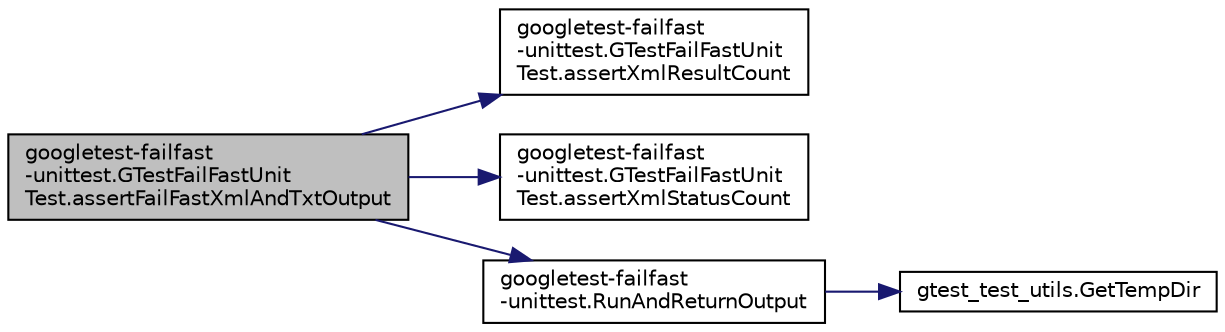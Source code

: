 digraph "googletest-failfast-unittest.GTestFailFastUnitTest.assertFailFastXmlAndTxtOutput"
{
 // LATEX_PDF_SIZE
  bgcolor="transparent";
  edge [fontname="Helvetica",fontsize="10",labelfontname="Helvetica",labelfontsize="10"];
  node [fontname="Helvetica",fontsize="10",shape=record];
  rankdir="LR";
  Node1 [label="googletest-failfast\l-unittest.GTestFailFastUnit\lTest.assertFailFastXmlAndTxtOutput",height=0.2,width=0.4,color="black", fillcolor="grey75", style="filled", fontcolor="black",tooltip=" "];
  Node1 -> Node2 [color="midnightblue",fontsize="10",style="solid",fontname="Helvetica"];
  Node2 [label="googletest-failfast\l-unittest.GTestFailFastUnit\lTest.assertXmlResultCount",height=0.2,width=0.4,color="black",URL="$classgoogletest-failfast-unittest_1_1GTestFailFastUnitTest.html#a9e253ee370a45c0fd976f1618bccab75",tooltip=" "];
  Node1 -> Node3 [color="midnightblue",fontsize="10",style="solid",fontname="Helvetica"];
  Node3 [label="googletest-failfast\l-unittest.GTestFailFastUnit\lTest.assertXmlStatusCount",height=0.2,width=0.4,color="black",URL="$classgoogletest-failfast-unittest_1_1GTestFailFastUnitTest.html#acbfb5e6a69ab38fb0fb05166f736d6d9",tooltip=" "];
  Node1 -> Node4 [color="midnightblue",fontsize="10",style="solid",fontname="Helvetica"];
  Node4 [label="googletest-failfast\l-unittest.RunAndReturnOutput",height=0.2,width=0.4,color="black",URL="$namespacegoogletest-failfast-unittest.html#a05429a51e8f715702724c289e47eb150",tooltip=" "];
  Node4 -> Node5 [color="midnightblue",fontsize="10",style="solid",fontname="Helvetica"];
  Node5 [label="gtest_test_utils.GetTempDir",height=0.2,width=0.4,color="black",URL="$namespacegtest__test__utils.html#a25987e1cd76e93068b2afe6bac909d12",tooltip=" "];
}
